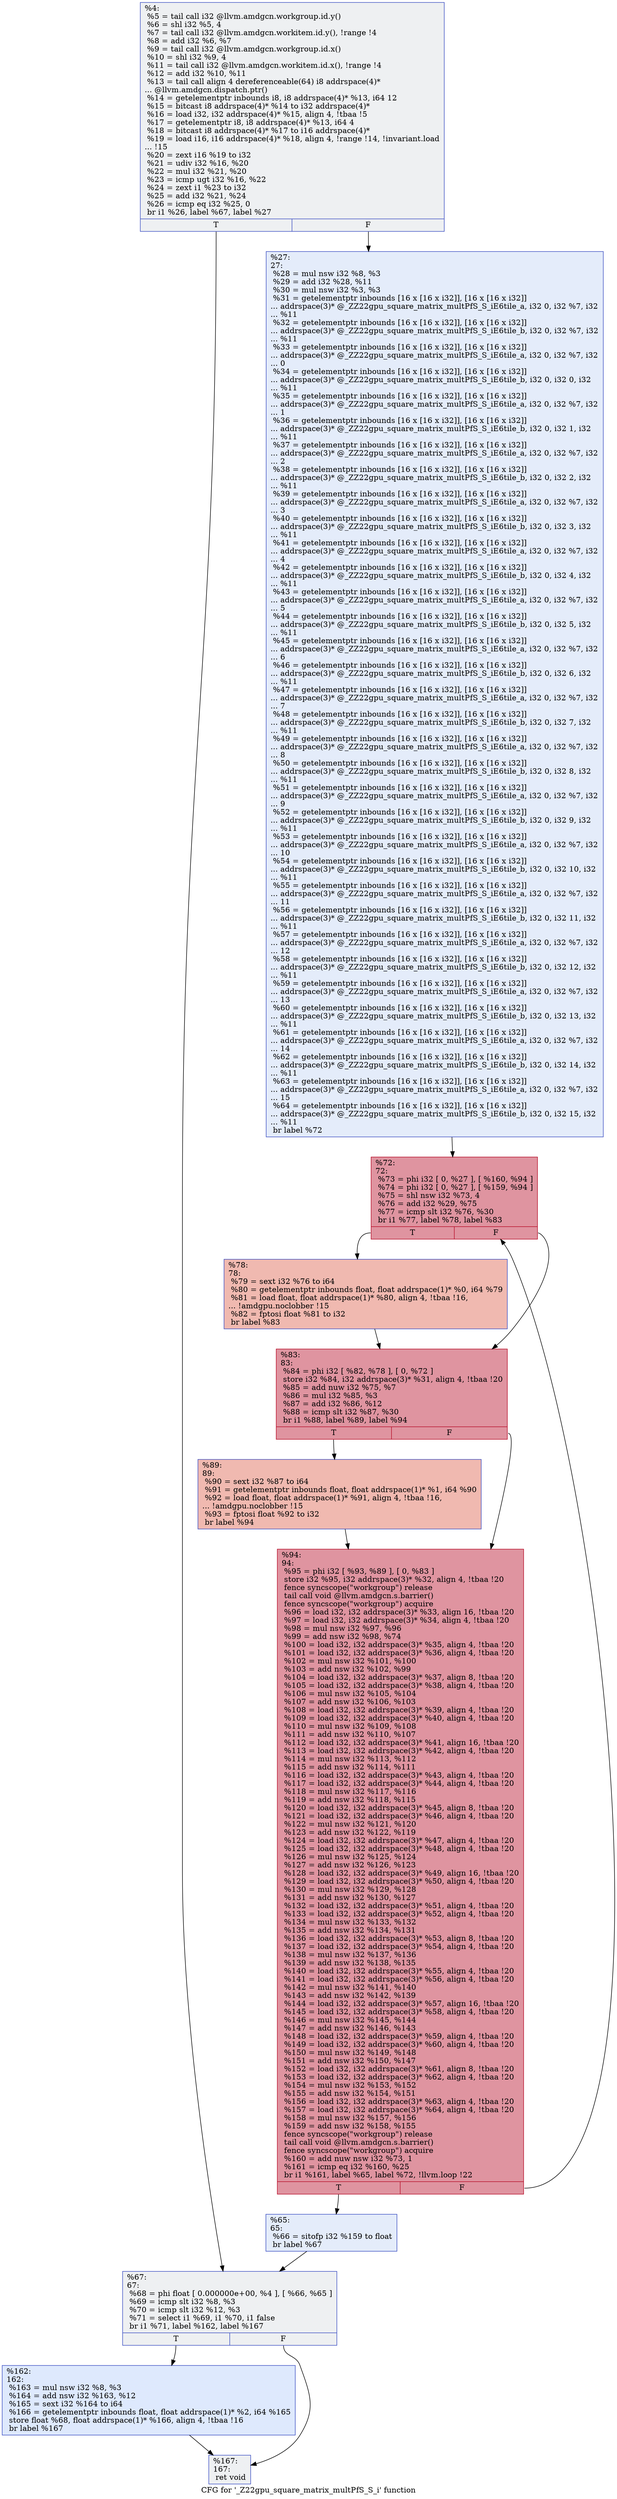 digraph "CFG for '_Z22gpu_square_matrix_multPfS_S_i' function" {
	label="CFG for '_Z22gpu_square_matrix_multPfS_S_i' function";

	Node0x4681a00 [shape=record,color="#3d50c3ff", style=filled, fillcolor="#d9dce170",label="{%4:\l  %5 = tail call i32 @llvm.amdgcn.workgroup.id.y()\l  %6 = shl i32 %5, 4\l  %7 = tail call i32 @llvm.amdgcn.workitem.id.y(), !range !4\l  %8 = add i32 %6, %7\l  %9 = tail call i32 @llvm.amdgcn.workgroup.id.x()\l  %10 = shl i32 %9, 4\l  %11 = tail call i32 @llvm.amdgcn.workitem.id.x(), !range !4\l  %12 = add i32 %10, %11\l  %13 = tail call align 4 dereferenceable(64) i8 addrspace(4)*\l... @llvm.amdgcn.dispatch.ptr()\l  %14 = getelementptr inbounds i8, i8 addrspace(4)* %13, i64 12\l  %15 = bitcast i8 addrspace(4)* %14 to i32 addrspace(4)*\l  %16 = load i32, i32 addrspace(4)* %15, align 4, !tbaa !5\l  %17 = getelementptr i8, i8 addrspace(4)* %13, i64 4\l  %18 = bitcast i8 addrspace(4)* %17 to i16 addrspace(4)*\l  %19 = load i16, i16 addrspace(4)* %18, align 4, !range !14, !invariant.load\l... !15\l  %20 = zext i16 %19 to i32\l  %21 = udiv i32 %16, %20\l  %22 = mul i32 %21, %20\l  %23 = icmp ugt i32 %16, %22\l  %24 = zext i1 %23 to i32\l  %25 = add i32 %21, %24\l  %26 = icmp eq i32 %25, 0\l  br i1 %26, label %67, label %27\l|{<s0>T|<s1>F}}"];
	Node0x4681a00:s0 -> Node0x4684b40;
	Node0x4681a00:s1 -> Node0x4684bd0;
	Node0x4684bd0 [shape=record,color="#3d50c3ff", style=filled, fillcolor="#c1d4f470",label="{%27:\l27:                                               \l  %28 = mul nsw i32 %8, %3\l  %29 = add i32 %28, %11\l  %30 = mul nsw i32 %3, %3\l  %31 = getelementptr inbounds [16 x [16 x i32]], [16 x [16 x i32]]\l... addrspace(3)* @_ZZ22gpu_square_matrix_multPfS_S_iE6tile_a, i32 0, i32 %7, i32\l... %11\l  %32 = getelementptr inbounds [16 x [16 x i32]], [16 x [16 x i32]]\l... addrspace(3)* @_ZZ22gpu_square_matrix_multPfS_S_iE6tile_b, i32 0, i32 %7, i32\l... %11\l  %33 = getelementptr inbounds [16 x [16 x i32]], [16 x [16 x i32]]\l... addrspace(3)* @_ZZ22gpu_square_matrix_multPfS_S_iE6tile_a, i32 0, i32 %7, i32\l... 0\l  %34 = getelementptr inbounds [16 x [16 x i32]], [16 x [16 x i32]]\l... addrspace(3)* @_ZZ22gpu_square_matrix_multPfS_S_iE6tile_b, i32 0, i32 0, i32\l... %11\l  %35 = getelementptr inbounds [16 x [16 x i32]], [16 x [16 x i32]]\l... addrspace(3)* @_ZZ22gpu_square_matrix_multPfS_S_iE6tile_a, i32 0, i32 %7, i32\l... 1\l  %36 = getelementptr inbounds [16 x [16 x i32]], [16 x [16 x i32]]\l... addrspace(3)* @_ZZ22gpu_square_matrix_multPfS_S_iE6tile_b, i32 0, i32 1, i32\l... %11\l  %37 = getelementptr inbounds [16 x [16 x i32]], [16 x [16 x i32]]\l... addrspace(3)* @_ZZ22gpu_square_matrix_multPfS_S_iE6tile_a, i32 0, i32 %7, i32\l... 2\l  %38 = getelementptr inbounds [16 x [16 x i32]], [16 x [16 x i32]]\l... addrspace(3)* @_ZZ22gpu_square_matrix_multPfS_S_iE6tile_b, i32 0, i32 2, i32\l... %11\l  %39 = getelementptr inbounds [16 x [16 x i32]], [16 x [16 x i32]]\l... addrspace(3)* @_ZZ22gpu_square_matrix_multPfS_S_iE6tile_a, i32 0, i32 %7, i32\l... 3\l  %40 = getelementptr inbounds [16 x [16 x i32]], [16 x [16 x i32]]\l... addrspace(3)* @_ZZ22gpu_square_matrix_multPfS_S_iE6tile_b, i32 0, i32 3, i32\l... %11\l  %41 = getelementptr inbounds [16 x [16 x i32]], [16 x [16 x i32]]\l... addrspace(3)* @_ZZ22gpu_square_matrix_multPfS_S_iE6tile_a, i32 0, i32 %7, i32\l... 4\l  %42 = getelementptr inbounds [16 x [16 x i32]], [16 x [16 x i32]]\l... addrspace(3)* @_ZZ22gpu_square_matrix_multPfS_S_iE6tile_b, i32 0, i32 4, i32\l... %11\l  %43 = getelementptr inbounds [16 x [16 x i32]], [16 x [16 x i32]]\l... addrspace(3)* @_ZZ22gpu_square_matrix_multPfS_S_iE6tile_a, i32 0, i32 %7, i32\l... 5\l  %44 = getelementptr inbounds [16 x [16 x i32]], [16 x [16 x i32]]\l... addrspace(3)* @_ZZ22gpu_square_matrix_multPfS_S_iE6tile_b, i32 0, i32 5, i32\l... %11\l  %45 = getelementptr inbounds [16 x [16 x i32]], [16 x [16 x i32]]\l... addrspace(3)* @_ZZ22gpu_square_matrix_multPfS_S_iE6tile_a, i32 0, i32 %7, i32\l... 6\l  %46 = getelementptr inbounds [16 x [16 x i32]], [16 x [16 x i32]]\l... addrspace(3)* @_ZZ22gpu_square_matrix_multPfS_S_iE6tile_b, i32 0, i32 6, i32\l... %11\l  %47 = getelementptr inbounds [16 x [16 x i32]], [16 x [16 x i32]]\l... addrspace(3)* @_ZZ22gpu_square_matrix_multPfS_S_iE6tile_a, i32 0, i32 %7, i32\l... 7\l  %48 = getelementptr inbounds [16 x [16 x i32]], [16 x [16 x i32]]\l... addrspace(3)* @_ZZ22gpu_square_matrix_multPfS_S_iE6tile_b, i32 0, i32 7, i32\l... %11\l  %49 = getelementptr inbounds [16 x [16 x i32]], [16 x [16 x i32]]\l... addrspace(3)* @_ZZ22gpu_square_matrix_multPfS_S_iE6tile_a, i32 0, i32 %7, i32\l... 8\l  %50 = getelementptr inbounds [16 x [16 x i32]], [16 x [16 x i32]]\l... addrspace(3)* @_ZZ22gpu_square_matrix_multPfS_S_iE6tile_b, i32 0, i32 8, i32\l... %11\l  %51 = getelementptr inbounds [16 x [16 x i32]], [16 x [16 x i32]]\l... addrspace(3)* @_ZZ22gpu_square_matrix_multPfS_S_iE6tile_a, i32 0, i32 %7, i32\l... 9\l  %52 = getelementptr inbounds [16 x [16 x i32]], [16 x [16 x i32]]\l... addrspace(3)* @_ZZ22gpu_square_matrix_multPfS_S_iE6tile_b, i32 0, i32 9, i32\l... %11\l  %53 = getelementptr inbounds [16 x [16 x i32]], [16 x [16 x i32]]\l... addrspace(3)* @_ZZ22gpu_square_matrix_multPfS_S_iE6tile_a, i32 0, i32 %7, i32\l... 10\l  %54 = getelementptr inbounds [16 x [16 x i32]], [16 x [16 x i32]]\l... addrspace(3)* @_ZZ22gpu_square_matrix_multPfS_S_iE6tile_b, i32 0, i32 10, i32\l... %11\l  %55 = getelementptr inbounds [16 x [16 x i32]], [16 x [16 x i32]]\l... addrspace(3)* @_ZZ22gpu_square_matrix_multPfS_S_iE6tile_a, i32 0, i32 %7, i32\l... 11\l  %56 = getelementptr inbounds [16 x [16 x i32]], [16 x [16 x i32]]\l... addrspace(3)* @_ZZ22gpu_square_matrix_multPfS_S_iE6tile_b, i32 0, i32 11, i32\l... %11\l  %57 = getelementptr inbounds [16 x [16 x i32]], [16 x [16 x i32]]\l... addrspace(3)* @_ZZ22gpu_square_matrix_multPfS_S_iE6tile_a, i32 0, i32 %7, i32\l... 12\l  %58 = getelementptr inbounds [16 x [16 x i32]], [16 x [16 x i32]]\l... addrspace(3)* @_ZZ22gpu_square_matrix_multPfS_S_iE6tile_b, i32 0, i32 12, i32\l... %11\l  %59 = getelementptr inbounds [16 x [16 x i32]], [16 x [16 x i32]]\l... addrspace(3)* @_ZZ22gpu_square_matrix_multPfS_S_iE6tile_a, i32 0, i32 %7, i32\l... 13\l  %60 = getelementptr inbounds [16 x [16 x i32]], [16 x [16 x i32]]\l... addrspace(3)* @_ZZ22gpu_square_matrix_multPfS_S_iE6tile_b, i32 0, i32 13, i32\l... %11\l  %61 = getelementptr inbounds [16 x [16 x i32]], [16 x [16 x i32]]\l... addrspace(3)* @_ZZ22gpu_square_matrix_multPfS_S_iE6tile_a, i32 0, i32 %7, i32\l... 14\l  %62 = getelementptr inbounds [16 x [16 x i32]], [16 x [16 x i32]]\l... addrspace(3)* @_ZZ22gpu_square_matrix_multPfS_S_iE6tile_b, i32 0, i32 14, i32\l... %11\l  %63 = getelementptr inbounds [16 x [16 x i32]], [16 x [16 x i32]]\l... addrspace(3)* @_ZZ22gpu_square_matrix_multPfS_S_iE6tile_a, i32 0, i32 %7, i32\l... 15\l  %64 = getelementptr inbounds [16 x [16 x i32]], [16 x [16 x i32]]\l... addrspace(3)* @_ZZ22gpu_square_matrix_multPfS_S_iE6tile_b, i32 0, i32 15, i32\l... %11\l  br label %72\l}"];
	Node0x4684bd0 -> Node0x4684f10;
	Node0x4685190 [shape=record,color="#3d50c3ff", style=filled, fillcolor="#c1d4f470",label="{%65:\l65:                                               \l  %66 = sitofp i32 %159 to float\l  br label %67\l}"];
	Node0x4685190 -> Node0x4684b40;
	Node0x4684b40 [shape=record,color="#3d50c3ff", style=filled, fillcolor="#d9dce170",label="{%67:\l67:                                               \l  %68 = phi float [ 0.000000e+00, %4 ], [ %66, %65 ]\l  %69 = icmp slt i32 %8, %3\l  %70 = icmp slt i32 %12, %3\l  %71 = select i1 %69, i1 %70, i1 false\l  br i1 %71, label %162, label %167\l|{<s0>T|<s1>F}}"];
	Node0x4684b40:s0 -> Node0x4688130;
	Node0x4684b40:s1 -> Node0x46881c0;
	Node0x4684f10 [shape=record,color="#b70d28ff", style=filled, fillcolor="#b70d2870",label="{%72:\l72:                                               \l  %73 = phi i32 [ 0, %27 ], [ %160, %94 ]\l  %74 = phi i32 [ 0, %27 ], [ %159, %94 ]\l  %75 = shl nsw i32 %73, 4\l  %76 = add i32 %29, %75\l  %77 = icmp slt i32 %76, %30\l  br i1 %77, label %78, label %83\l|{<s0>T|<s1>F}}"];
	Node0x4684f10:s0 -> Node0x46886d0;
	Node0x4684f10:s1 -> Node0x4688760;
	Node0x46886d0 [shape=record,color="#3d50c3ff", style=filled, fillcolor="#de614d70",label="{%78:\l78:                                               \l  %79 = sext i32 %76 to i64\l  %80 = getelementptr inbounds float, float addrspace(1)* %0, i64 %79\l  %81 = load float, float addrspace(1)* %80, align 4, !tbaa !16,\l... !amdgpu.noclobber !15\l  %82 = fptosi float %81 to i32\l  br label %83\l}"];
	Node0x46886d0 -> Node0x4688760;
	Node0x4688760 [shape=record,color="#b70d28ff", style=filled, fillcolor="#b70d2870",label="{%83:\l83:                                               \l  %84 = phi i32 [ %82, %78 ], [ 0, %72 ]\l  store i32 %84, i32 addrspace(3)* %31, align 4, !tbaa !20\l  %85 = add nuw i32 %75, %7\l  %86 = mul i32 %85, %3\l  %87 = add i32 %86, %12\l  %88 = icmp slt i32 %87, %30\l  br i1 %88, label %89, label %94\l|{<s0>T|<s1>F}}"];
	Node0x4688760:s0 -> Node0x4689730;
	Node0x4688760:s1 -> Node0x4688330;
	Node0x4689730 [shape=record,color="#3d50c3ff", style=filled, fillcolor="#de614d70",label="{%89:\l89:                                               \l  %90 = sext i32 %87 to i64\l  %91 = getelementptr inbounds float, float addrspace(1)* %1, i64 %90\l  %92 = load float, float addrspace(1)* %91, align 4, !tbaa !16,\l... !amdgpu.noclobber !15\l  %93 = fptosi float %92 to i32\l  br label %94\l}"];
	Node0x4689730 -> Node0x4688330;
	Node0x4688330 [shape=record,color="#b70d28ff", style=filled, fillcolor="#b70d2870",label="{%94:\l94:                                               \l  %95 = phi i32 [ %93, %89 ], [ 0, %83 ]\l  store i32 %95, i32 addrspace(3)* %32, align 4, !tbaa !20\l  fence syncscope(\"workgroup\") release\l  tail call void @llvm.amdgcn.s.barrier()\l  fence syncscope(\"workgroup\") acquire\l  %96 = load i32, i32 addrspace(3)* %33, align 16, !tbaa !20\l  %97 = load i32, i32 addrspace(3)* %34, align 4, !tbaa !20\l  %98 = mul nsw i32 %97, %96\l  %99 = add nsw i32 %98, %74\l  %100 = load i32, i32 addrspace(3)* %35, align 4, !tbaa !20\l  %101 = load i32, i32 addrspace(3)* %36, align 4, !tbaa !20\l  %102 = mul nsw i32 %101, %100\l  %103 = add nsw i32 %102, %99\l  %104 = load i32, i32 addrspace(3)* %37, align 8, !tbaa !20\l  %105 = load i32, i32 addrspace(3)* %38, align 4, !tbaa !20\l  %106 = mul nsw i32 %105, %104\l  %107 = add nsw i32 %106, %103\l  %108 = load i32, i32 addrspace(3)* %39, align 4, !tbaa !20\l  %109 = load i32, i32 addrspace(3)* %40, align 4, !tbaa !20\l  %110 = mul nsw i32 %109, %108\l  %111 = add nsw i32 %110, %107\l  %112 = load i32, i32 addrspace(3)* %41, align 16, !tbaa !20\l  %113 = load i32, i32 addrspace(3)* %42, align 4, !tbaa !20\l  %114 = mul nsw i32 %113, %112\l  %115 = add nsw i32 %114, %111\l  %116 = load i32, i32 addrspace(3)* %43, align 4, !tbaa !20\l  %117 = load i32, i32 addrspace(3)* %44, align 4, !tbaa !20\l  %118 = mul nsw i32 %117, %116\l  %119 = add nsw i32 %118, %115\l  %120 = load i32, i32 addrspace(3)* %45, align 8, !tbaa !20\l  %121 = load i32, i32 addrspace(3)* %46, align 4, !tbaa !20\l  %122 = mul nsw i32 %121, %120\l  %123 = add nsw i32 %122, %119\l  %124 = load i32, i32 addrspace(3)* %47, align 4, !tbaa !20\l  %125 = load i32, i32 addrspace(3)* %48, align 4, !tbaa !20\l  %126 = mul nsw i32 %125, %124\l  %127 = add nsw i32 %126, %123\l  %128 = load i32, i32 addrspace(3)* %49, align 16, !tbaa !20\l  %129 = load i32, i32 addrspace(3)* %50, align 4, !tbaa !20\l  %130 = mul nsw i32 %129, %128\l  %131 = add nsw i32 %130, %127\l  %132 = load i32, i32 addrspace(3)* %51, align 4, !tbaa !20\l  %133 = load i32, i32 addrspace(3)* %52, align 4, !tbaa !20\l  %134 = mul nsw i32 %133, %132\l  %135 = add nsw i32 %134, %131\l  %136 = load i32, i32 addrspace(3)* %53, align 8, !tbaa !20\l  %137 = load i32, i32 addrspace(3)* %54, align 4, !tbaa !20\l  %138 = mul nsw i32 %137, %136\l  %139 = add nsw i32 %138, %135\l  %140 = load i32, i32 addrspace(3)* %55, align 4, !tbaa !20\l  %141 = load i32, i32 addrspace(3)* %56, align 4, !tbaa !20\l  %142 = mul nsw i32 %141, %140\l  %143 = add nsw i32 %142, %139\l  %144 = load i32, i32 addrspace(3)* %57, align 16, !tbaa !20\l  %145 = load i32, i32 addrspace(3)* %58, align 4, !tbaa !20\l  %146 = mul nsw i32 %145, %144\l  %147 = add nsw i32 %146, %143\l  %148 = load i32, i32 addrspace(3)* %59, align 4, !tbaa !20\l  %149 = load i32, i32 addrspace(3)* %60, align 4, !tbaa !20\l  %150 = mul nsw i32 %149, %148\l  %151 = add nsw i32 %150, %147\l  %152 = load i32, i32 addrspace(3)* %61, align 8, !tbaa !20\l  %153 = load i32, i32 addrspace(3)* %62, align 4, !tbaa !20\l  %154 = mul nsw i32 %153, %152\l  %155 = add nsw i32 %154, %151\l  %156 = load i32, i32 addrspace(3)* %63, align 4, !tbaa !20\l  %157 = load i32, i32 addrspace(3)* %64, align 4, !tbaa !20\l  %158 = mul nsw i32 %157, %156\l  %159 = add nsw i32 %158, %155\l  fence syncscope(\"workgroup\") release\l  tail call void @llvm.amdgcn.s.barrier()\l  fence syncscope(\"workgroup\") acquire\l  %160 = add nuw nsw i32 %73, 1\l  %161 = icmp eq i32 %160, %25\l  br i1 %161, label %65, label %72, !llvm.loop !22\l|{<s0>T|<s1>F}}"];
	Node0x4688330:s0 -> Node0x4685190;
	Node0x4688330:s1 -> Node0x4684f10;
	Node0x4688130 [shape=record,color="#3d50c3ff", style=filled, fillcolor="#b5cdfa70",label="{%162:\l162:                                              \l  %163 = mul nsw i32 %8, %3\l  %164 = add nsw i32 %163, %12\l  %165 = sext i32 %164 to i64\l  %166 = getelementptr inbounds float, float addrspace(1)* %2, i64 %165\l  store float %68, float addrspace(1)* %166, align 4, !tbaa !16\l  br label %167\l}"];
	Node0x4688130 -> Node0x46881c0;
	Node0x46881c0 [shape=record,color="#3d50c3ff", style=filled, fillcolor="#d9dce170",label="{%167:\l167:                                              \l  ret void\l}"];
}
